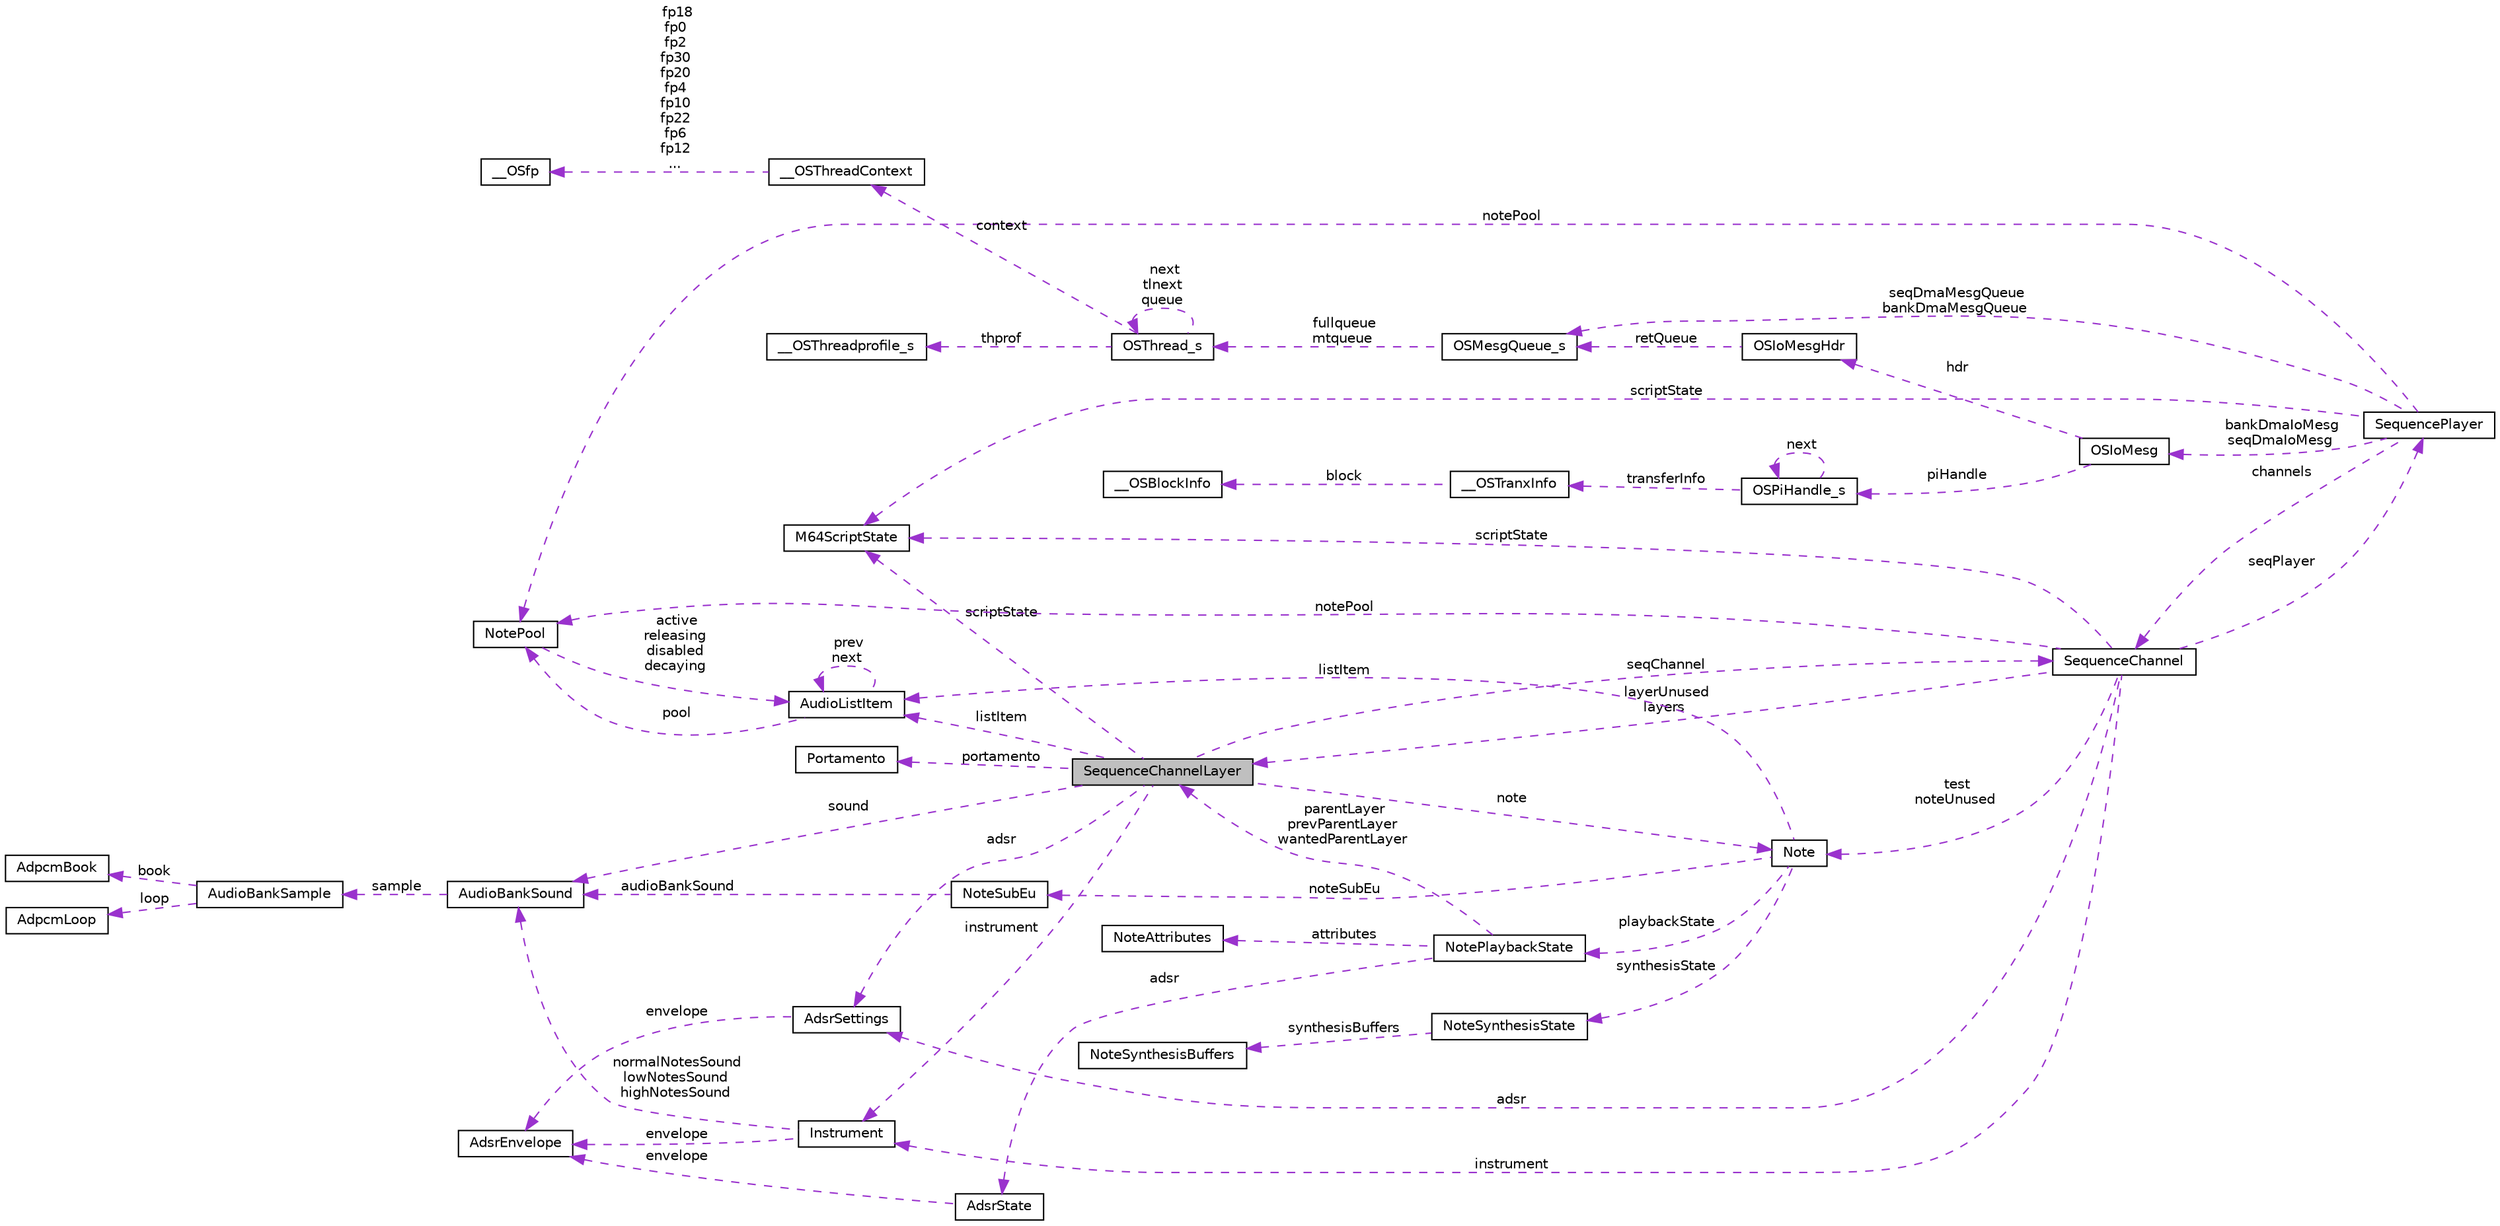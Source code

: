 digraph "SequenceChannelLayer"
{
 // LATEX_PDF_SIZE
  edge [fontname="Helvetica",fontsize="10",labelfontname="Helvetica",labelfontsize="10"];
  node [fontname="Helvetica",fontsize="10",shape=record];
  rankdir="LR";
  Node1 [label="SequenceChannelLayer",height=0.2,width=0.4,color="black", fillcolor="grey75", style="filled", fontcolor="black",tooltip=" "];
  Node2 -> Node1 [dir="back",color="darkorchid3",fontsize="10",style="dashed",label=" sound" ,fontname="Helvetica"];
  Node2 [label="AudioBankSound",height=0.2,width=0.4,color="black", fillcolor="white", style="filled",URL="$d5/df4/structAudioBankSound.html",tooltip=" "];
  Node3 -> Node2 [dir="back",color="darkorchid3",fontsize="10",style="dashed",label=" sample" ,fontname="Helvetica"];
  Node3 [label="AudioBankSample",height=0.2,width=0.4,color="black", fillcolor="white", style="filled",URL="$d3/d6b/structAudioBankSample.html",tooltip=" "];
  Node4 -> Node3 [dir="back",color="darkorchid3",fontsize="10",style="dashed",label=" book" ,fontname="Helvetica"];
  Node4 [label="AdpcmBook",height=0.2,width=0.4,color="black", fillcolor="white", style="filled",URL="$d4/dc1/structAdpcmBook.html",tooltip=" "];
  Node5 -> Node3 [dir="back",color="darkorchid3",fontsize="10",style="dashed",label=" loop" ,fontname="Helvetica"];
  Node5 [label="AdpcmLoop",height=0.2,width=0.4,color="black", fillcolor="white", style="filled",URL="$de/d63/structAdpcmLoop.html",tooltip=" "];
  Node6 -> Node1 [dir="back",color="darkorchid3",fontsize="10",style="dashed",label=" scriptState" ,fontname="Helvetica"];
  Node6 [label="M64ScriptState",height=0.2,width=0.4,color="black", fillcolor="white", style="filled",URL="$d2/dbe/structM64ScriptState.html",tooltip=" "];
  Node7 -> Node1 [dir="back",color="darkorchid3",fontsize="10",style="dashed",label=" instrument" ,fontname="Helvetica"];
  Node7 [label="Instrument",height=0.2,width=0.4,color="black", fillcolor="white", style="filled",URL="$d7/da0/structInstrument.html",tooltip=" "];
  Node2 -> Node7 [dir="back",color="darkorchid3",fontsize="10",style="dashed",label=" normalNotesSound\nlowNotesSound\nhighNotesSound" ,fontname="Helvetica"];
  Node8 -> Node7 [dir="back",color="darkorchid3",fontsize="10",style="dashed",label=" envelope" ,fontname="Helvetica"];
  Node8 [label="AdsrEnvelope",height=0.2,width=0.4,color="black", fillcolor="white", style="filled",URL="$dd/d28/structAdsrEnvelope.html",tooltip=" "];
  Node9 -> Node1 [dir="back",color="darkorchid3",fontsize="10",style="dashed",label=" note" ,fontname="Helvetica"];
  Node9 [label="Note",height=0.2,width=0.4,color="black", fillcolor="white", style="filled",URL="$db/dfe/structNote.html",tooltip=" "];
  Node10 -> Node9 [dir="back",color="darkorchid3",fontsize="10",style="dashed",label=" synthesisState" ,fontname="Helvetica"];
  Node10 [label="NoteSynthesisState",height=0.2,width=0.4,color="black", fillcolor="white", style="filled",URL="$d1/d71/structNoteSynthesisState.html",tooltip=" "];
  Node11 -> Node10 [dir="back",color="darkorchid3",fontsize="10",style="dashed",label=" synthesisBuffers" ,fontname="Helvetica"];
  Node11 [label="NoteSynthesisBuffers",height=0.2,width=0.4,color="black", fillcolor="white", style="filled",URL="$d2/d02/structNoteSynthesisBuffers.html",tooltip=" "];
  Node12 -> Node9 [dir="back",color="darkorchid3",fontsize="10",style="dashed",label=" playbackState" ,fontname="Helvetica"];
  Node12 [label="NotePlaybackState",height=0.2,width=0.4,color="black", fillcolor="white", style="filled",URL="$dc/d74/structNotePlaybackState.html",tooltip=" "];
  Node13 -> Node12 [dir="back",color="darkorchid3",fontsize="10",style="dashed",label=" adsr" ,fontname="Helvetica"];
  Node13 [label="AdsrState",height=0.2,width=0.4,color="black", fillcolor="white", style="filled",URL="$dd/d3c/structAdsrState.html",tooltip=" "];
  Node8 -> Node13 [dir="back",color="darkorchid3",fontsize="10",style="dashed",label=" envelope" ,fontname="Helvetica"];
  Node1 -> Node12 [dir="back",color="darkorchid3",fontsize="10",style="dashed",label=" parentLayer\nprevParentLayer\nwantedParentLayer" ,fontname="Helvetica"];
  Node14 -> Node12 [dir="back",color="darkorchid3",fontsize="10",style="dashed",label=" attributes" ,fontname="Helvetica"];
  Node14 [label="NoteAttributes",height=0.2,width=0.4,color="black", fillcolor="white", style="filled",URL="$db/d43/structNoteAttributes.html",tooltip=" "];
  Node15 -> Node9 [dir="back",color="darkorchid3",fontsize="10",style="dashed",label=" listItem" ,fontname="Helvetica"];
  Node15 [label="AudioListItem",height=0.2,width=0.4,color="black", fillcolor="white", style="filled",URL="$d5/ddf/structAudioListItem.html",tooltip=" "];
  Node15 -> Node15 [dir="back",color="darkorchid3",fontsize="10",style="dashed",label=" prev\nnext" ,fontname="Helvetica"];
  Node16 -> Node15 [dir="back",color="darkorchid3",fontsize="10",style="dashed",label=" pool" ,fontname="Helvetica"];
  Node16 [label="NotePool",height=0.2,width=0.4,color="black", fillcolor="white", style="filled",URL="$d6/daf/structNotePool.html",tooltip=" "];
  Node15 -> Node16 [dir="back",color="darkorchid3",fontsize="10",style="dashed",label=" active\nreleasing\ndisabled\ndecaying" ,fontname="Helvetica"];
  Node17 -> Node9 [dir="back",color="darkorchid3",fontsize="10",style="dashed",label=" noteSubEu" ,fontname="Helvetica"];
  Node17 [label="NoteSubEu",height=0.2,width=0.4,color="black", fillcolor="white", style="filled",URL="$d9/d16/structNoteSubEu.html",tooltip=" "];
  Node2 -> Node17 [dir="back",color="darkorchid3",fontsize="10",style="dashed",label=" audioBankSound" ,fontname="Helvetica"];
  Node18 -> Node1 [dir="back",color="darkorchid3",fontsize="10",style="dashed",label=" seqChannel" ,fontname="Helvetica"];
  Node18 [label="SequenceChannel",height=0.2,width=0.4,color="black", fillcolor="white", style="filled",URL="$d5/d58/structSequenceChannel.html",tooltip=" "];
  Node19 -> Node18 [dir="back",color="darkorchid3",fontsize="10",style="dashed",label=" seqPlayer" ,fontname="Helvetica"];
  Node19 [label="SequencePlayer",height=0.2,width=0.4,color="black", fillcolor="white", style="filled",URL="$d9/dde/structSequencePlayer.html",tooltip=" "];
  Node6 -> Node19 [dir="back",color="darkorchid3",fontsize="10",style="dashed",label=" scriptState" ,fontname="Helvetica"];
  Node18 -> Node19 [dir="back",color="darkorchid3",fontsize="10",style="dashed",label=" channels" ,fontname="Helvetica"];
  Node20 -> Node19 [dir="back",color="darkorchid3",fontsize="10",style="dashed",label=" seqDmaMesgQueue\nbankDmaMesgQueue" ,fontname="Helvetica"];
  Node20 [label="OSMesgQueue_s",height=0.2,width=0.4,color="black", fillcolor="white", style="filled",URL="$dc/d50/structOSMesgQueue__s.html",tooltip=" "];
  Node21 -> Node20 [dir="back",color="darkorchid3",fontsize="10",style="dashed",label=" fullqueue\nmtqueue" ,fontname="Helvetica"];
  Node21 [label="OSThread_s",height=0.2,width=0.4,color="black", fillcolor="white", style="filled",URL="$da/dec/structOSThread__s.html",tooltip=" "];
  Node22 -> Node21 [dir="back",color="darkorchid3",fontsize="10",style="dashed",label=" thprof" ,fontname="Helvetica"];
  Node22 [label="__OSThreadprofile_s",height=0.2,width=0.4,color="black", fillcolor="white", style="filled",URL="$dc/d70/struct____OSThreadprofile__s.html",tooltip=" "];
  Node21 -> Node21 [dir="back",color="darkorchid3",fontsize="10",style="dashed",label=" next\ntlnext\nqueue" ,fontname="Helvetica"];
  Node23 -> Node21 [dir="back",color="darkorchid3",fontsize="10",style="dashed",label=" context" ,fontname="Helvetica"];
  Node23 [label="__OSThreadContext",height=0.2,width=0.4,color="black", fillcolor="white", style="filled",URL="$d9/dec/struct____OSThreadContext.html",tooltip=" "];
  Node24 -> Node23 [dir="back",color="darkorchid3",fontsize="10",style="dashed",label=" fp18\nfp0\nfp2\nfp30\nfp20\nfp4\nfp10\nfp22\nfp6\nfp12\n..." ,fontname="Helvetica"];
  Node24 [label="__OSfp",height=0.2,width=0.4,color="black", fillcolor="white", style="filled",URL="$d0/d5b/union____OSfp.html",tooltip=" "];
  Node25 -> Node19 [dir="back",color="darkorchid3",fontsize="10",style="dashed",label=" bankDmaIoMesg\nseqDmaIoMesg" ,fontname="Helvetica"];
  Node25 [label="OSIoMesg",height=0.2,width=0.4,color="black", fillcolor="white", style="filled",URL="$d8/d97/structOSIoMesg.html",tooltip=" "];
  Node26 -> Node25 [dir="back",color="darkorchid3",fontsize="10",style="dashed",label=" piHandle" ,fontname="Helvetica"];
  Node26 [label="OSPiHandle_s",height=0.2,width=0.4,color="black", fillcolor="white", style="filled",URL="$d8/deb/structOSPiHandle__s.html",tooltip=" "];
  Node26 -> Node26 [dir="back",color="darkorchid3",fontsize="10",style="dashed",label=" next" ,fontname="Helvetica"];
  Node27 -> Node26 [dir="back",color="darkorchid3",fontsize="10",style="dashed",label=" transferInfo" ,fontname="Helvetica"];
  Node27 [label="__OSTranxInfo",height=0.2,width=0.4,color="black", fillcolor="white", style="filled",URL="$d2/d2e/struct____OSTranxInfo.html",tooltip=" "];
  Node28 -> Node27 [dir="back",color="darkorchid3",fontsize="10",style="dashed",label=" block" ,fontname="Helvetica"];
  Node28 [label="__OSBlockInfo",height=0.2,width=0.4,color="black", fillcolor="white", style="filled",URL="$df/df5/struct____OSBlockInfo.html",tooltip=" "];
  Node29 -> Node25 [dir="back",color="darkorchid3",fontsize="10",style="dashed",label=" hdr" ,fontname="Helvetica"];
  Node29 [label="OSIoMesgHdr",height=0.2,width=0.4,color="black", fillcolor="white", style="filled",URL="$dc/d69/structOSIoMesgHdr.html",tooltip=" "];
  Node20 -> Node29 [dir="back",color="darkorchid3",fontsize="10",style="dashed",label=" retQueue" ,fontname="Helvetica"];
  Node16 -> Node19 [dir="back",color="darkorchid3",fontsize="10",style="dashed",label=" notePool" ,fontname="Helvetica"];
  Node6 -> Node18 [dir="back",color="darkorchid3",fontsize="10",style="dashed",label=" scriptState" ,fontname="Helvetica"];
  Node7 -> Node18 [dir="back",color="darkorchid3",fontsize="10",style="dashed",label=" instrument" ,fontname="Helvetica"];
  Node9 -> Node18 [dir="back",color="darkorchid3",fontsize="10",style="dashed",label=" test\nnoteUnused" ,fontname="Helvetica"];
  Node1 -> Node18 [dir="back",color="darkorchid3",fontsize="10",style="dashed",label=" layerUnused\nlayers" ,fontname="Helvetica"];
  Node30 -> Node18 [dir="back",color="darkorchid3",fontsize="10",style="dashed",label=" adsr" ,fontname="Helvetica"];
  Node30 [label="AdsrSettings",height=0.2,width=0.4,color="black", fillcolor="white", style="filled",URL="$d3/dcc/structAdsrSettings.html",tooltip=" "];
  Node8 -> Node30 [dir="back",color="darkorchid3",fontsize="10",style="dashed",label=" envelope" ,fontname="Helvetica"];
  Node16 -> Node18 [dir="back",color="darkorchid3",fontsize="10",style="dashed",label=" notePool" ,fontname="Helvetica"];
  Node30 -> Node1 [dir="back",color="darkorchid3",fontsize="10",style="dashed",label=" adsr" ,fontname="Helvetica"];
  Node15 -> Node1 [dir="back",color="darkorchid3",fontsize="10",style="dashed",label=" listItem" ,fontname="Helvetica"];
  Node31 -> Node1 [dir="back",color="darkorchid3",fontsize="10",style="dashed",label=" portamento" ,fontname="Helvetica"];
  Node31 [label="Portamento",height=0.2,width=0.4,color="black", fillcolor="white", style="filled",URL="$d4/d18/structPortamento.html",tooltip=" "];
}
